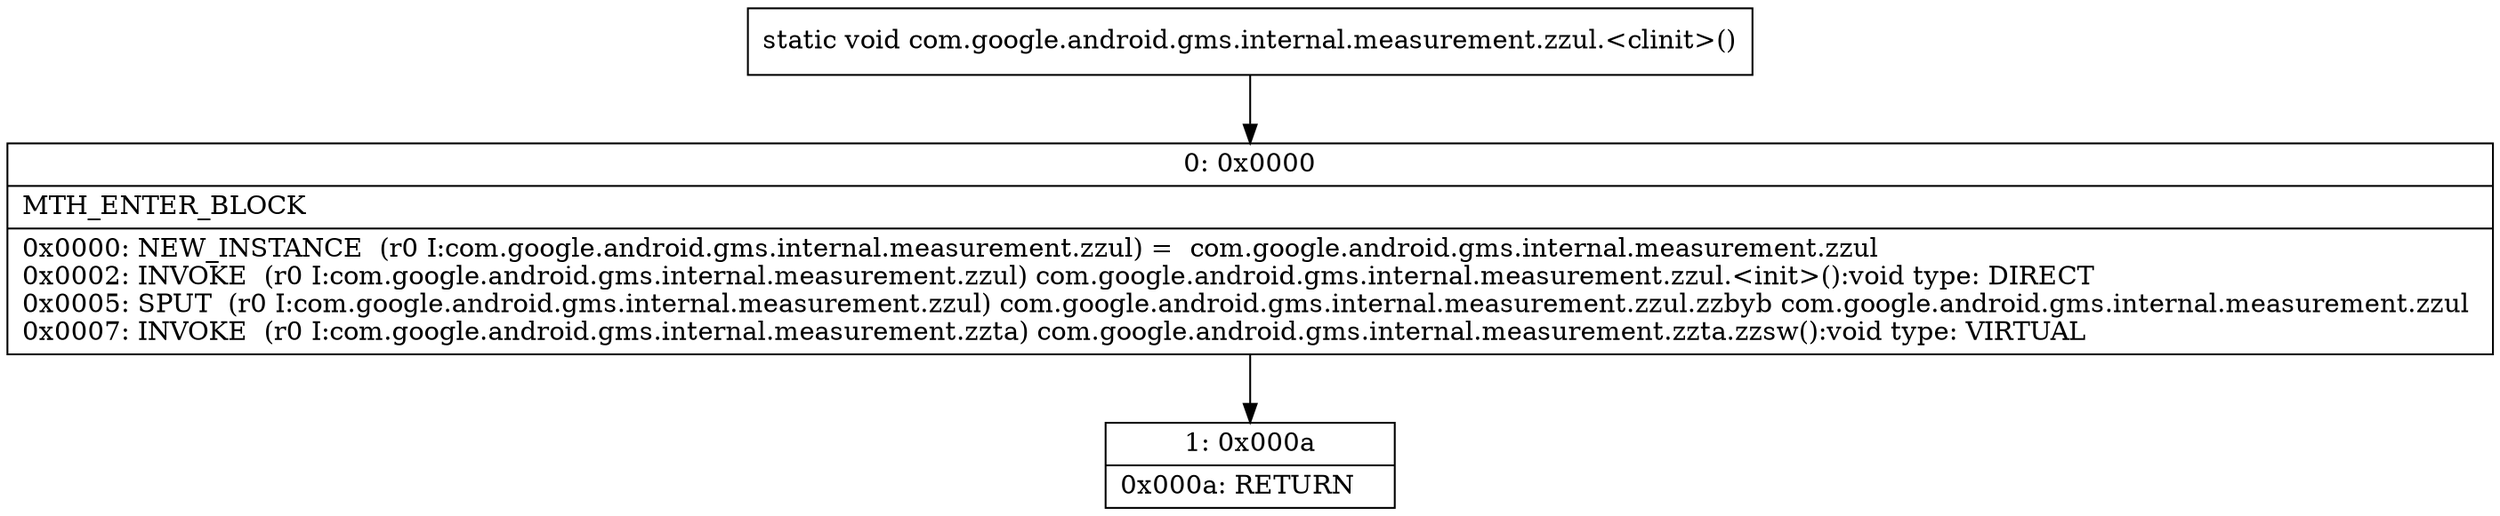 digraph "CFG forcom.google.android.gms.internal.measurement.zzul.\<clinit\>()V" {
Node_0 [shape=record,label="{0\:\ 0x0000|MTH_ENTER_BLOCK\l|0x0000: NEW_INSTANCE  (r0 I:com.google.android.gms.internal.measurement.zzul) =  com.google.android.gms.internal.measurement.zzul \l0x0002: INVOKE  (r0 I:com.google.android.gms.internal.measurement.zzul) com.google.android.gms.internal.measurement.zzul.\<init\>():void type: DIRECT \l0x0005: SPUT  (r0 I:com.google.android.gms.internal.measurement.zzul) com.google.android.gms.internal.measurement.zzul.zzbyb com.google.android.gms.internal.measurement.zzul \l0x0007: INVOKE  (r0 I:com.google.android.gms.internal.measurement.zzta) com.google.android.gms.internal.measurement.zzta.zzsw():void type: VIRTUAL \l}"];
Node_1 [shape=record,label="{1\:\ 0x000a|0x000a: RETURN   \l}"];
MethodNode[shape=record,label="{static void com.google.android.gms.internal.measurement.zzul.\<clinit\>() }"];
MethodNode -> Node_0;
Node_0 -> Node_1;
}


